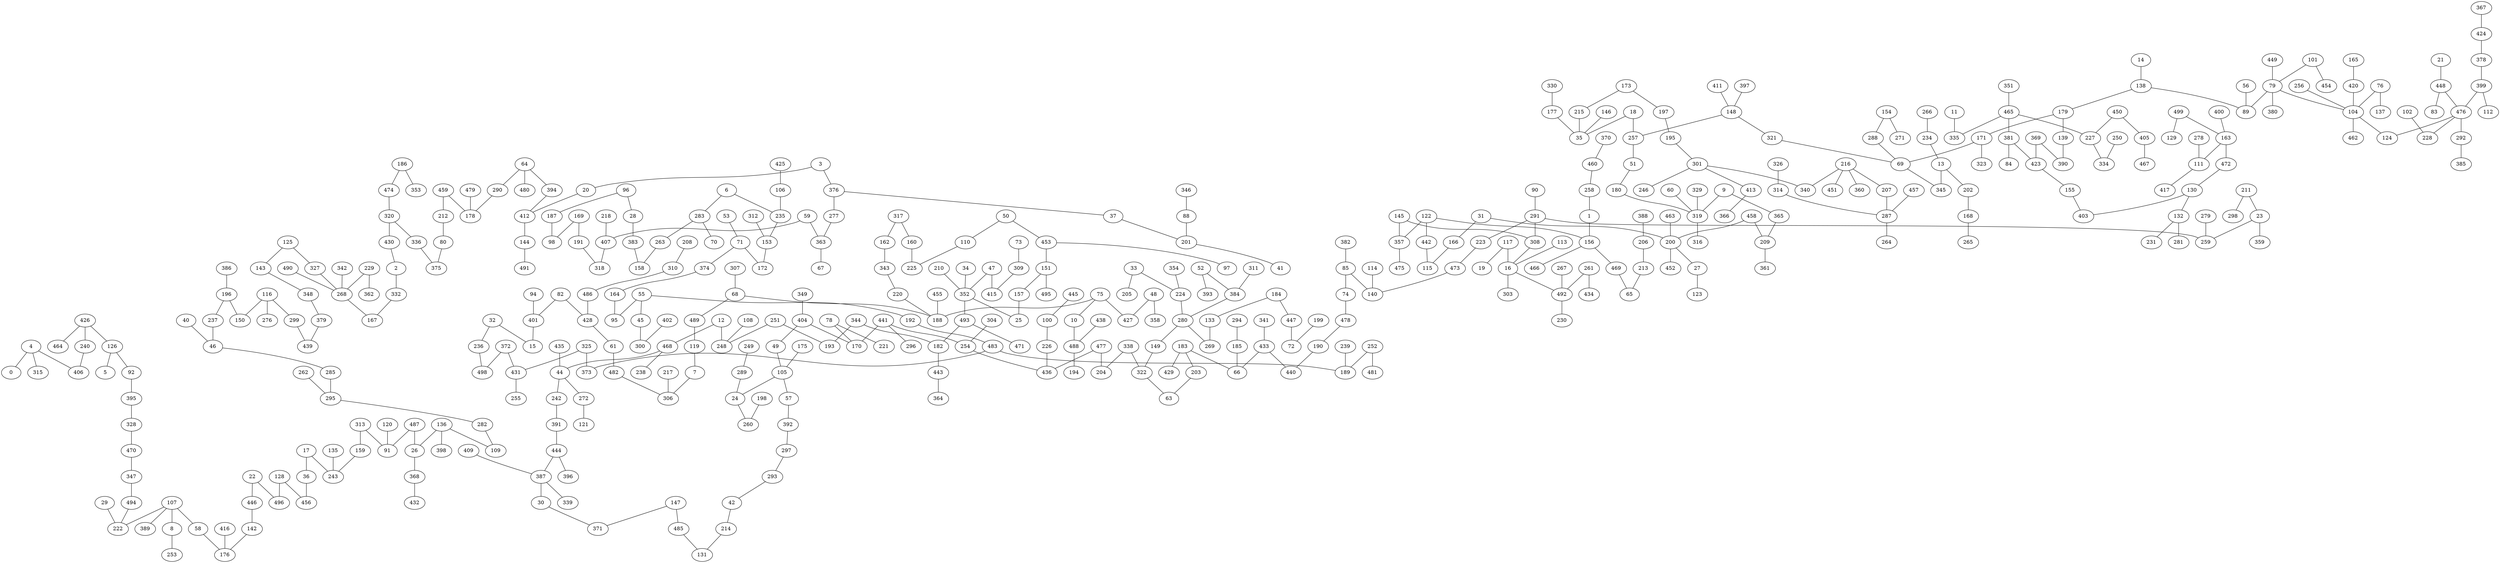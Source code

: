 graph DFS_R_grafoErdos_Renyi_500_646  {
0;
4;
315;
406;
240;
426;
126;
92;
395;
328;
470;
347;
494;
222;
107;
58;
176;
416;
142;
446;
22;
496;
128;
456;
36;
17;
243;
159;
313;
91;
120;
487;
26;
136;
109;
282;
295;
285;
46;
40;
237;
196;
150;
116;
299;
439;
379;
348;
143;
125;
327;
268;
342;
490;
229;
362;
167;
332;
2;
430;
320;
474;
186;
353;
336;
375;
80;
212;
459;
178;
479;
290;
64;
394;
412;
144;
491;
20;
3;
376;
277;
363;
59;
407;
318;
191;
169;
98;
187;
96;
28;
383;
158;
263;
283;
6;
235;
153;
312;
172;
71;
53;
374;
164;
95;
55;
45;
300;
402;
192;
483;
373;
325;
431;
255;
372;
498;
236;
32;
15;
401;
94;
82;
428;
486;
310;
208;
61;
482;
306;
217;
7;
119;
489;
68;
188;
220;
343;
162;
317;
160;
225;
110;
50;
453;
151;
495;
157;
25;
352;
34;
210;
47;
415;
309;
73;
493;
182;
344;
193;
251;
248;
108;
12;
468;
44;
272;
121;
242;
391;
444;
387;
409;
339;
30;
371;
147;
485;
131;
214;
42;
293;
297;
392;
57;
105;
24;
289;
249;
260;
198;
49;
404;
170;
441;
296;
254;
304;
436;
226;
100;
445;
477;
204;
338;
322;
149;
280;
269;
133;
184;
447;
72;
199;
224;
354;
33;
205;
384;
311;
52;
393;
63;
203;
183;
429;
66;
433;
341;
440;
190;
478;
74;
85;
140;
473;
223;
291;
308;
16;
492;
261;
434;
230;
267;
117;
19;
113;
303;
145;
357;
122;
442;
115;
166;
31;
200;
463;
458;
209;
365;
9;
319;
329;
60;
180;
51;
257;
18;
35;
146;
177;
330;
215;
173;
197;
195;
301;
413;
366;
246;
340;
216;
207;
287;
457;
314;
326;
264;
451;
360;
148;
321;
69;
345;
13;
234;
266;
202;
168;
265;
171;
179;
138;
89;
79;
449;
380;
104;
462;
76;
137;
256;
420;
165;
124;
476;
448;
83;
21;
399;
112;
378;
424;
367;
292;
385;
228;
102;
101;
454;
56;
14;
139;
390;
369;
423;
155;
403;
130;
132;
231;
281;
472;
163;
400;
499;
129;
111;
417;
278;
381;
84;
465;
227;
450;
405;
467;
334;
250;
351;
335;
11;
323;
288;
154;
271;
411;
397;
316;
361;
452;
27;
123;
156;
466;
1;
258;
460;
370;
469;
65;
213;
206;
388;
475;
259;
279;
23;
211;
298;
359;
90;
114;
382;
185;
294;
78;
221;
349;
175;
396;
435;
238;
443;
364;
471;
97;
455;
75;
427;
48;
358;
10;
488;
438;
194;
307;
189;
252;
481;
239;
106;
425;
70;
218;
67;
37;
201;
88;
346;
41;
480;
276;
386;
262;
398;
368;
432;
135;
8;
253;
389;
29;
5;
464;
4 -- 0;
4 -- 315;
4 -- 406;
240 -- 406;
426 -- 240;
426 -- 126;
126 -- 92;
92 -- 395;
395 -- 328;
328 -- 470;
470 -- 347;
347 -- 494;
494 -- 222;
107 -- 222;
107 -- 58;
58 -- 176;
416 -- 176;
142 -- 176;
446 -- 142;
22 -- 446;
22 -- 496;
128 -- 496;
128 -- 456;
36 -- 456;
17 -- 36;
17 -- 243;
159 -- 243;
313 -- 159;
313 -- 91;
120 -- 91;
487 -- 91;
487 -- 26;
136 -- 26;
136 -- 109;
282 -- 109;
295 -- 282;
285 -- 295;
46 -- 285;
40 -- 46;
237 -- 46;
196 -- 237;
196 -- 150;
116 -- 150;
116 -- 299;
299 -- 439;
379 -- 439;
348 -- 379;
143 -- 348;
125 -- 143;
125 -- 327;
327 -- 268;
342 -- 268;
490 -- 268;
229 -- 268;
229 -- 362;
268 -- 167;
332 -- 167;
2 -- 332;
430 -- 2;
320 -- 430;
474 -- 320;
186 -- 474;
186 -- 353;
320 -- 336;
336 -- 375;
80 -- 375;
212 -- 80;
459 -- 212;
459 -- 178;
479 -- 178;
290 -- 178;
64 -- 290;
64 -- 394;
394 -- 412;
412 -- 144;
144 -- 491;
20 -- 412;
3 -- 20;
3 -- 376;
376 -- 277;
277 -- 363;
59 -- 363;
59 -- 407;
407 -- 318;
191 -- 318;
169 -- 191;
169 -- 98;
187 -- 98;
96 -- 187;
96 -- 28;
28 -- 383;
383 -- 158;
263 -- 158;
283 -- 263;
6 -- 283;
6 -- 235;
235 -- 153;
312 -- 153;
153 -- 172;
71 -- 172;
53 -- 71;
71 -- 374;
374 -- 164;
164 -- 95;
55 -- 95;
55 -- 45;
45 -- 300;
402 -- 300;
55 -- 192;
192 -- 483;
483 -- 373;
325 -- 373;
325 -- 431;
431 -- 255;
372 -- 431;
372 -- 498;
236 -- 498;
32 -- 236;
32 -- 15;
401 -- 15;
94 -- 401;
82 -- 401;
82 -- 428;
486 -- 428;
310 -- 486;
208 -- 310;
428 -- 61;
61 -- 482;
482 -- 306;
217 -- 306;
7 -- 306;
119 -- 7;
489 -- 119;
68 -- 489;
68 -- 188;
220 -- 188;
343 -- 220;
162 -- 343;
317 -- 162;
317 -- 160;
160 -- 225;
110 -- 225;
50 -- 110;
50 -- 453;
453 -- 151;
151 -- 495;
151 -- 157;
157 -- 25;
352 -- 25;
34 -- 352;
210 -- 352;
47 -- 352;
47 -- 415;
309 -- 415;
73 -- 309;
352 -- 493;
493 -- 182;
344 -- 182;
344 -- 193;
251 -- 193;
251 -- 248;
108 -- 248;
12 -- 248;
12 -- 468;
468 -- 44;
44 -- 272;
272 -- 121;
44 -- 242;
242 -- 391;
391 -- 444;
444 -- 387;
409 -- 387;
387 -- 339;
387 -- 30;
30 -- 371;
147 -- 371;
147 -- 485;
485 -- 131;
214 -- 131;
42 -- 214;
293 -- 42;
297 -- 293;
392 -- 297;
57 -- 392;
105 -- 57;
105 -- 24;
289 -- 24;
249 -- 289;
24 -- 260;
198 -- 260;
49 -- 105;
404 -- 49;
404 -- 170;
441 -- 170;
441 -- 296;
441 -- 254;
304 -- 254;
254 -- 436;
226 -- 436;
100 -- 226;
445 -- 100;
477 -- 436;
477 -- 204;
338 -- 204;
338 -- 322;
149 -- 322;
280 -- 149;
280 -- 269;
133 -- 269;
184 -- 133;
184 -- 447;
447 -- 72;
199 -- 72;
224 -- 280;
354 -- 224;
33 -- 224;
33 -- 205;
384 -- 280;
311 -- 384;
52 -- 384;
52 -- 393;
322 -- 63;
203 -- 63;
183 -- 203;
183 -- 429;
183 -- 66;
433 -- 66;
341 -- 433;
433 -- 440;
190 -- 440;
478 -- 190;
74 -- 478;
85 -- 74;
85 -- 140;
473 -- 140;
223 -- 473;
291 -- 223;
291 -- 308;
308 -- 16;
16 -- 492;
261 -- 492;
261 -- 434;
492 -- 230;
267 -- 492;
117 -- 16;
117 -- 19;
113 -- 16;
16 -- 303;
145 -- 308;
145 -- 357;
122 -- 357;
122 -- 442;
442 -- 115;
166 -- 115;
31 -- 166;
31 -- 200;
463 -- 200;
458 -- 200;
458 -- 209;
365 -- 209;
9 -- 365;
9 -- 319;
329 -- 319;
60 -- 319;
180 -- 319;
51 -- 180;
257 -- 51;
18 -- 257;
18 -- 35;
146 -- 35;
177 -- 35;
330 -- 177;
215 -- 35;
173 -- 215;
173 -- 197;
197 -- 195;
195 -- 301;
301 -- 413;
413 -- 366;
301 -- 246;
301 -- 340;
216 -- 340;
216 -- 207;
207 -- 287;
457 -- 287;
314 -- 287;
326 -- 314;
287 -- 264;
216 -- 451;
216 -- 360;
148 -- 257;
148 -- 321;
321 -- 69;
69 -- 345;
13 -- 345;
234 -- 13;
266 -- 234;
13 -- 202;
202 -- 168;
168 -- 265;
171 -- 69;
179 -- 171;
138 -- 179;
138 -- 89;
79 -- 89;
449 -- 79;
79 -- 380;
79 -- 104;
104 -- 462;
76 -- 104;
76 -- 137;
256 -- 104;
420 -- 104;
165 -- 420;
104 -- 124;
476 -- 124;
448 -- 476;
448 -- 83;
21 -- 448;
399 -- 476;
399 -- 112;
378 -- 399;
424 -- 378;
367 -- 424;
476 -- 292;
292 -- 385;
476 -- 228;
102 -- 228;
101 -- 79;
101 -- 454;
56 -- 89;
14 -- 138;
179 -- 139;
139 -- 390;
369 -- 390;
369 -- 423;
423 -- 155;
155 -- 403;
130 -- 403;
130 -- 132;
132 -- 231;
132 -- 281;
472 -- 130;
163 -- 472;
400 -- 163;
499 -- 163;
499 -- 129;
163 -- 111;
111 -- 417;
278 -- 111;
381 -- 423;
381 -- 84;
465 -- 381;
465 -- 227;
450 -- 227;
450 -- 405;
405 -- 467;
227 -- 334;
250 -- 334;
351 -- 465;
465 -- 335;
11 -- 335;
171 -- 323;
288 -- 69;
154 -- 288;
154 -- 271;
411 -- 148;
397 -- 148;
319 -- 316;
209 -- 361;
200 -- 452;
200 -- 27;
27 -- 123;
122 -- 156;
156 -- 466;
1 -- 156;
258 -- 1;
460 -- 258;
370 -- 460;
156 -- 469;
469 -- 65;
213 -- 65;
206 -- 213;
388 -- 206;
357 -- 475;
291 -- 259;
279 -- 259;
23 -- 259;
211 -- 23;
211 -- 298;
23 -- 359;
90 -- 291;
114 -- 140;
382 -- 85;
185 -- 66;
294 -- 185;
78 -- 170;
78 -- 221;
349 -- 404;
175 -- 105;
444 -- 396;
435 -- 44;
468 -- 238;
182 -- 443;
443 -- 364;
493 -- 471;
453 -- 97;
455 -- 188;
75 -- 188;
75 -- 427;
48 -- 427;
48 -- 358;
75 -- 10;
10 -- 488;
438 -- 488;
488 -- 194;
307 -- 68;
483 -- 189;
252 -- 189;
252 -- 481;
239 -- 189;
106 -- 235;
425 -- 106;
283 -- 70;
218 -- 407;
363 -- 67;
376 -- 37;
37 -- 201;
88 -- 201;
346 -- 88;
201 -- 41;
64 -- 480;
116 -- 276;
386 -- 196;
262 -- 295;
136 -- 398;
26 -- 368;
368 -- 432;
135 -- 243;
107 -- 8;
8 -- 253;
107 -- 389;
29 -- 222;
126 -- 5;
426 -- 464;
}